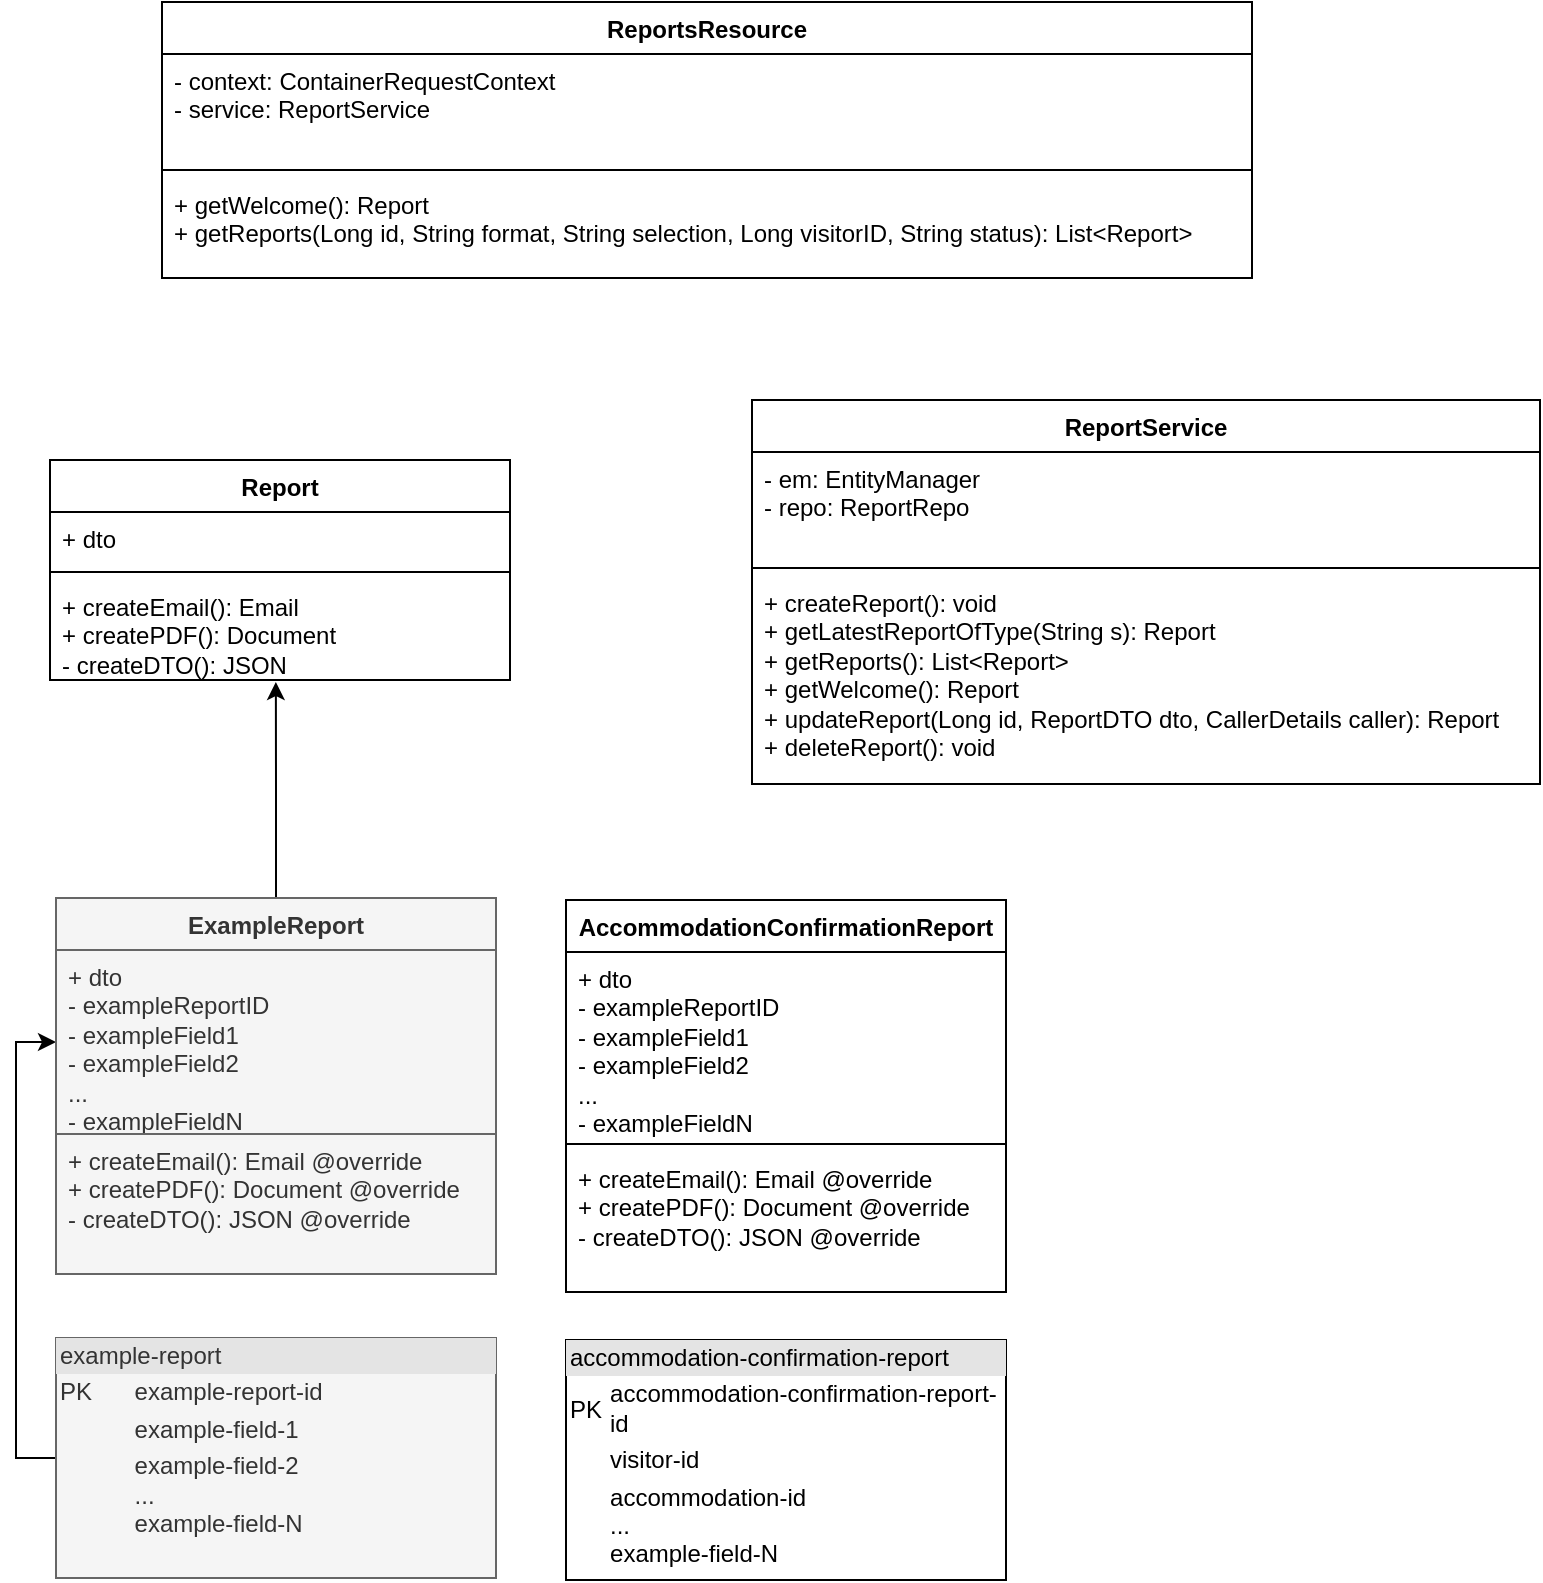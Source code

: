 <mxfile version="23.1.5" type="github">
  <diagram id="C5RBs43oDa-KdzZeNtuy" name="Page-1">
    <mxGraphModel dx="1050" dy="634" grid="0" gridSize="10" guides="1" tooltips="1" connect="1" arrows="1" fold="1" page="1" pageScale="1" pageWidth="827" pageHeight="1169" math="0" shadow="0">
      <root>
        <mxCell id="WIyWlLk6GJQsqaUBKTNV-0" />
        <mxCell id="WIyWlLk6GJQsqaUBKTNV-1" parent="WIyWlLk6GJQsqaUBKTNV-0" />
        <mxCell id="MQ1HAu035y0CXCqz7wdD-0" value="ReportsResource" style="swimlane;fontStyle=1;align=center;verticalAlign=top;childLayout=stackLayout;horizontal=1;startSize=26;horizontalStack=0;resizeParent=1;resizeParentMax=0;resizeLast=0;collapsible=1;marginBottom=0;whiteSpace=wrap;html=1;" parent="WIyWlLk6GJQsqaUBKTNV-1" vertex="1">
          <mxGeometry x="128" y="71" width="545" height="138" as="geometry" />
        </mxCell>
        <mxCell id="MQ1HAu035y0CXCqz7wdD-1" value="&lt;div&gt;- context: ContainerRequestContext&lt;/div&gt;&lt;div&gt;- service: ReportService&lt;br&gt;&lt;/div&gt;" style="text;strokeColor=none;fillColor=none;align=left;verticalAlign=top;spacingLeft=4;spacingRight=4;overflow=hidden;rotatable=0;points=[[0,0.5],[1,0.5]];portConstraint=eastwest;whiteSpace=wrap;html=1;" parent="MQ1HAu035y0CXCqz7wdD-0" vertex="1">
          <mxGeometry y="26" width="545" height="54" as="geometry" />
        </mxCell>
        <mxCell id="MQ1HAu035y0CXCqz7wdD-2" value="" style="line;strokeWidth=1;fillColor=none;align=left;verticalAlign=middle;spacingTop=-1;spacingLeft=3;spacingRight=3;rotatable=0;labelPosition=right;points=[];portConstraint=eastwest;strokeColor=inherit;" parent="MQ1HAu035y0CXCqz7wdD-0" vertex="1">
          <mxGeometry y="80" width="545" height="8" as="geometry" />
        </mxCell>
        <mxCell id="MQ1HAu035y0CXCqz7wdD-3" value="&lt;div&gt;+ getWelcome(): Report&lt;br&gt;&lt;/div&gt;&lt;div&gt;+ getReports(Long id, String format, String selection, Long visitorID, String status): List&amp;lt;Report&amp;gt;&lt;/div&gt;" style="text;strokeColor=none;fillColor=none;align=left;verticalAlign=top;spacingLeft=4;spacingRight=4;overflow=hidden;rotatable=0;points=[[0,0.5],[1,0.5]];portConstraint=eastwest;whiteSpace=wrap;html=1;" parent="MQ1HAu035y0CXCqz7wdD-0" vertex="1">
          <mxGeometry y="88" width="545" height="50" as="geometry" />
        </mxCell>
        <mxCell id="MQ1HAu035y0CXCqz7wdD-4" value="ReportService" style="swimlane;fontStyle=1;align=center;verticalAlign=top;childLayout=stackLayout;horizontal=1;startSize=26;horizontalStack=0;resizeParent=1;resizeParentMax=0;resizeLast=0;collapsible=1;marginBottom=0;whiteSpace=wrap;html=1;" parent="WIyWlLk6GJQsqaUBKTNV-1" vertex="1">
          <mxGeometry x="423" y="270" width="394" height="192" as="geometry" />
        </mxCell>
        <mxCell id="MQ1HAu035y0CXCqz7wdD-5" value="&lt;div&gt;- em: EntityManager&lt;/div&gt;&lt;div&gt;- repo: ReportRepo&lt;br&gt;&lt;/div&gt;" style="text;strokeColor=none;fillColor=none;align=left;verticalAlign=top;spacingLeft=4;spacingRight=4;overflow=hidden;rotatable=0;points=[[0,0.5],[1,0.5]];portConstraint=eastwest;whiteSpace=wrap;html=1;" parent="MQ1HAu035y0CXCqz7wdD-4" vertex="1">
          <mxGeometry y="26" width="394" height="54" as="geometry" />
        </mxCell>
        <mxCell id="MQ1HAu035y0CXCqz7wdD-6" value="" style="line;strokeWidth=1;fillColor=none;align=left;verticalAlign=middle;spacingTop=-1;spacingLeft=3;spacingRight=3;rotatable=0;labelPosition=right;points=[];portConstraint=eastwest;strokeColor=inherit;" parent="MQ1HAu035y0CXCqz7wdD-4" vertex="1">
          <mxGeometry y="80" width="394" height="8" as="geometry" />
        </mxCell>
        <mxCell id="MQ1HAu035y0CXCqz7wdD-7" value="&lt;div&gt;+ createReport(): void&lt;/div&gt;&lt;div&gt;+ getLatestReportOfType(String s): Report&lt;br&gt;&lt;/div&gt;&lt;div&gt;+ getReports(): List&amp;lt;Report&amp;gt;&lt;br&gt;&lt;/div&gt;&lt;div&gt;+ getWelcome(): Report&lt;br&gt;&lt;/div&gt;&lt;div&gt;+ updateReport(Long id, ReportDTO dto, CallerDetails caller): Report&lt;br&gt;&lt;/div&gt;&lt;div&gt;+ deleteReport(): void&lt;br&gt;&lt;/div&gt;" style="text;strokeColor=none;fillColor=none;align=left;verticalAlign=top;spacingLeft=4;spacingRight=4;overflow=hidden;rotatable=0;points=[[0,0.5],[1,0.5]];portConstraint=eastwest;whiteSpace=wrap;html=1;" parent="MQ1HAu035y0CXCqz7wdD-4" vertex="1">
          <mxGeometry y="88" width="394" height="104" as="geometry" />
        </mxCell>
        <mxCell id="MQ1HAu035y0CXCqz7wdD-16" value="Report" style="swimlane;fontStyle=1;align=center;verticalAlign=top;childLayout=stackLayout;horizontal=1;startSize=26;horizontalStack=0;resizeParent=1;resizeParentMax=0;resizeLast=0;collapsible=1;marginBottom=0;whiteSpace=wrap;html=1;" parent="WIyWlLk6GJQsqaUBKTNV-1" vertex="1">
          <mxGeometry x="72" y="300" width="230" height="110" as="geometry" />
        </mxCell>
        <mxCell id="MQ1HAu035y0CXCqz7wdD-17" value="+ dto" style="text;strokeColor=none;fillColor=none;align=left;verticalAlign=top;spacingLeft=4;spacingRight=4;overflow=hidden;rotatable=0;points=[[0,0.5],[1,0.5]];portConstraint=eastwest;whiteSpace=wrap;html=1;" parent="MQ1HAu035y0CXCqz7wdD-16" vertex="1">
          <mxGeometry y="26" width="230" height="26" as="geometry" />
        </mxCell>
        <mxCell id="MQ1HAu035y0CXCqz7wdD-18" value="" style="line;strokeWidth=1;fillColor=none;align=left;verticalAlign=middle;spacingTop=-1;spacingLeft=3;spacingRight=3;rotatable=0;labelPosition=right;points=[];portConstraint=eastwest;strokeColor=inherit;" parent="MQ1HAu035y0CXCqz7wdD-16" vertex="1">
          <mxGeometry y="52" width="230" height="8" as="geometry" />
        </mxCell>
        <mxCell id="MQ1HAu035y0CXCqz7wdD-19" value="&lt;div&gt;+ createEmail(): Email&lt;/div&gt;&lt;div&gt;+ createPDF(): Document&lt;/div&gt;&lt;div&gt;- createDTO(): JSON&lt;/div&gt;" style="text;strokeColor=none;fillColor=none;align=left;verticalAlign=top;spacingLeft=4;spacingRight=4;overflow=hidden;rotatable=0;points=[[0,0.5],[1,0.5]];portConstraint=eastwest;whiteSpace=wrap;html=1;" parent="MQ1HAu035y0CXCqz7wdD-16" vertex="1">
          <mxGeometry y="60" width="230" height="50" as="geometry" />
        </mxCell>
        <mxCell id="IxwAe-7UypKO3zCtjmv_-6" style="edgeStyle=orthogonalEdgeStyle;rounded=0;orthogonalLoop=1;jettySize=auto;html=1;entryX=0;entryY=0.5;entryDx=0;entryDy=0;exitX=0;exitY=0.5;exitDx=0;exitDy=0;" parent="WIyWlLk6GJQsqaUBKTNV-1" source="Wsk4VO05oJbZmP9Lk-0c-0" target="Wsk4VO05oJbZmP9Lk-0c-2" edge="1">
          <mxGeometry relative="1" as="geometry" />
        </mxCell>
        <mxCell id="Wsk4VO05oJbZmP9Lk-0c-0" value="&lt;div style=&quot;box-sizing:border-box;width:100%;background:#e4e4e4;padding:2px;&quot;&gt;example-report&lt;/div&gt;&lt;table style=&quot;width:100%;font-size:1em;&quot; cellpadding=&quot;2&quot; cellspacing=&quot;0&quot;&gt;&lt;tbody&gt;&lt;tr&gt;&lt;td&gt;PK&lt;/td&gt;&lt;td&gt;example-report-id&lt;br&gt;&lt;/td&gt;&lt;/tr&gt;&lt;tr&gt;&lt;td&gt;&lt;br&gt;&lt;/td&gt;&lt;td&gt;example-field-1&lt;/td&gt;&lt;/tr&gt;&lt;tr&gt;&lt;td&gt;&lt;/td&gt;&lt;td&gt;example-field-2&lt;br&gt;...&lt;br&gt;example-field-N&lt;br&gt;&lt;/td&gt;&lt;/tr&gt;&lt;/tbody&gt;&lt;/table&gt;" style="verticalAlign=top;align=left;overflow=fill;html=1;whiteSpace=wrap;fillColor=#f5f5f5;fontColor=#333333;strokeColor=#666666;" parent="WIyWlLk6GJQsqaUBKTNV-1" vertex="1">
          <mxGeometry x="75" y="739" width="220" height="120" as="geometry" />
        </mxCell>
        <mxCell id="42Mcp5apY7TqK0RnaU3a-2" style="edgeStyle=orthogonalEdgeStyle;rounded=0;orthogonalLoop=1;jettySize=auto;html=1;entryX=0.491;entryY=1.02;entryDx=0;entryDy=0;entryPerimeter=0;" edge="1" parent="WIyWlLk6GJQsqaUBKTNV-1" source="Wsk4VO05oJbZmP9Lk-0c-1" target="MQ1HAu035y0CXCqz7wdD-19">
          <mxGeometry relative="1" as="geometry" />
        </mxCell>
        <mxCell id="Wsk4VO05oJbZmP9Lk-0c-1" value="ExampleReport" style="swimlane;fontStyle=1;align=center;verticalAlign=top;childLayout=stackLayout;horizontal=1;startSize=26;horizontalStack=0;resizeParent=1;resizeParentMax=0;resizeLast=0;collapsible=1;marginBottom=0;whiteSpace=wrap;html=1;fillColor=#f5f5f5;fontColor=#333333;strokeColor=#666666;" parent="WIyWlLk6GJQsqaUBKTNV-1" vertex="1">
          <mxGeometry x="75" y="519" width="220" height="188" as="geometry" />
        </mxCell>
        <mxCell id="Wsk4VO05oJbZmP9Lk-0c-2" value="&lt;div&gt;+ dto&lt;br&gt;&lt;/div&gt;&lt;div&gt;- exampleReportID&lt;/div&gt;&lt;div&gt;- exampleField1&lt;/div&gt;&lt;div&gt;- exampleField2&lt;br&gt;&lt;/div&gt;&lt;div&gt;...&lt;/div&gt;&lt;div&gt;- exampleFieldN&lt;br&gt;&lt;/div&gt;" style="text;strokeColor=#666666;fillColor=#f5f5f5;align=left;verticalAlign=top;spacingLeft=4;spacingRight=4;overflow=hidden;rotatable=0;points=[[0,0.5],[1,0.5]];portConstraint=eastwest;whiteSpace=wrap;html=1;fontColor=#333333;" parent="Wsk4VO05oJbZmP9Lk-0c-1" vertex="1">
          <mxGeometry y="26" width="220" height="92" as="geometry" />
        </mxCell>
        <mxCell id="Wsk4VO05oJbZmP9Lk-0c-4" value="&lt;div&gt;+ createEmail(): Email @override&lt;/div&gt;&lt;div&gt;+ createPDF(): Document @override&lt;/div&gt;&lt;div&gt;- createDTO(): JSON @override&lt;br&gt;&lt;/div&gt;" style="text;strokeColor=#666666;fillColor=#f5f5f5;align=left;verticalAlign=top;spacingLeft=4;spacingRight=4;overflow=hidden;rotatable=0;points=[[0,0.5],[1,0.5]];portConstraint=eastwest;whiteSpace=wrap;html=1;fontColor=#333333;" parent="Wsk4VO05oJbZmP9Lk-0c-1" vertex="1">
          <mxGeometry y="118" width="220" height="70" as="geometry" />
        </mxCell>
        <mxCell id="IxwAe-7UypKO3zCtjmv_-0" value="&lt;div style=&quot;box-sizing:border-box;width:100%;background:#e4e4e4;padding:2px;&quot;&gt;accommodation-confirmation-report&lt;/div&gt;&lt;table style=&quot;width:100%;font-size:1em;&quot; cellpadding=&quot;2&quot; cellspacing=&quot;0&quot;&gt;&lt;tbody&gt;&lt;tr&gt;&lt;td&gt;PK&lt;/td&gt;&lt;td&gt;accommodation-confirmation-report-id&lt;br&gt;&lt;/td&gt;&lt;/tr&gt;&lt;tr&gt;&lt;td&gt;&lt;br&gt;&lt;/td&gt;&lt;td&gt;visitor-id&lt;br&gt;&lt;/td&gt;&lt;/tr&gt;&lt;tr&gt;&lt;td&gt;&lt;/td&gt;&lt;td&gt;accommodation-id&lt;br&gt;...&lt;br&gt;example-field-N&lt;br&gt;&lt;/td&gt;&lt;/tr&gt;&lt;/tbody&gt;&lt;/table&gt;" style="verticalAlign=top;align=left;overflow=fill;html=1;whiteSpace=wrap;" parent="WIyWlLk6GJQsqaUBKTNV-1" vertex="1">
          <mxGeometry x="330" y="740" width="220" height="120" as="geometry" />
        </mxCell>
        <mxCell id="IxwAe-7UypKO3zCtjmv_-1" value="AccommodationConfirmationReport" style="swimlane;fontStyle=1;align=center;verticalAlign=top;childLayout=stackLayout;horizontal=1;startSize=26;horizontalStack=0;resizeParent=1;resizeParentMax=0;resizeLast=0;collapsible=1;marginBottom=0;whiteSpace=wrap;html=1;" parent="WIyWlLk6GJQsqaUBKTNV-1" vertex="1">
          <mxGeometry x="330" y="520" width="220" height="196" as="geometry" />
        </mxCell>
        <mxCell id="IxwAe-7UypKO3zCtjmv_-2" value="&lt;div&gt;+ dto&lt;br&gt;&lt;/div&gt;&lt;div&gt;- exampleReportID&lt;/div&gt;&lt;div&gt;- exampleField1&lt;/div&gt;&lt;div&gt;- exampleField2&lt;br&gt;&lt;/div&gt;&lt;div&gt;...&lt;/div&gt;&lt;div&gt;- exampleFieldN&lt;br&gt;&lt;/div&gt;" style="text;strokeColor=none;fillColor=none;align=left;verticalAlign=top;spacingLeft=4;spacingRight=4;overflow=hidden;rotatable=0;points=[[0,0.5],[1,0.5]];portConstraint=eastwest;whiteSpace=wrap;html=1;" parent="IxwAe-7UypKO3zCtjmv_-1" vertex="1">
          <mxGeometry y="26" width="220" height="92" as="geometry" />
        </mxCell>
        <mxCell id="IxwAe-7UypKO3zCtjmv_-3" value="" style="line;strokeWidth=1;fillColor=none;align=left;verticalAlign=middle;spacingTop=-1;spacingLeft=3;spacingRight=3;rotatable=0;labelPosition=right;points=[];portConstraint=eastwest;strokeColor=inherit;" parent="IxwAe-7UypKO3zCtjmv_-1" vertex="1">
          <mxGeometry y="118" width="220" height="8" as="geometry" />
        </mxCell>
        <mxCell id="IxwAe-7UypKO3zCtjmv_-4" value="&lt;div&gt;+ createEmail(): Email @override&lt;/div&gt;&lt;div&gt;+ createPDF(): Document @override&lt;/div&gt;&lt;div&gt;- createDTO(): JSON @override&lt;br&gt;&lt;/div&gt;" style="text;strokeColor=none;fillColor=none;align=left;verticalAlign=top;spacingLeft=4;spacingRight=4;overflow=hidden;rotatable=0;points=[[0,0.5],[1,0.5]];portConstraint=eastwest;whiteSpace=wrap;html=1;" parent="IxwAe-7UypKO3zCtjmv_-1" vertex="1">
          <mxGeometry y="126" width="220" height="70" as="geometry" />
        </mxCell>
      </root>
    </mxGraphModel>
  </diagram>
</mxfile>
